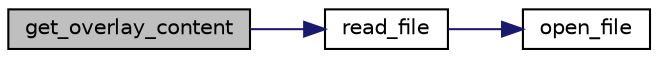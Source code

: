 digraph "get_overlay_content"
{
 // INTERACTIVE_SVG=YES
 // LATEX_PDF_SIZE
  bgcolor="transparent";
  edge [fontname="Helvetica",fontsize="10",labelfontname="Helvetica",labelfontsize="10"];
  node [fontname="Helvetica",fontsize="10",shape=record];
  rankdir="LR";
  Node1 [label="get_overlay_content",height=0.2,width=0.4,color="black", fillcolor="grey75", style="filled", fontcolor="black",tooltip=" "];
  Node1 -> Node2 [color="midnightblue",fontsize="10",style="solid",fontname="Helvetica"];
  Node2 [label="read_file",height=0.2,width=0.4,color="black",URL="$d9/dd6/overlay__cfg_8c.html#a9ba613e7f7d8c10786b32e2d6e97d5db",tooltip=" "];
  Node2 -> Node3 [color="midnightblue",fontsize="10",style="solid",fontname="Helvetica"];
  Node3 [label="open_file",height=0.2,width=0.4,color="black",URL="$d9/dd6/overlay__cfg_8c.html#acddde9d5800c5ef64de160b4c5b23e28",tooltip=" "];
}
